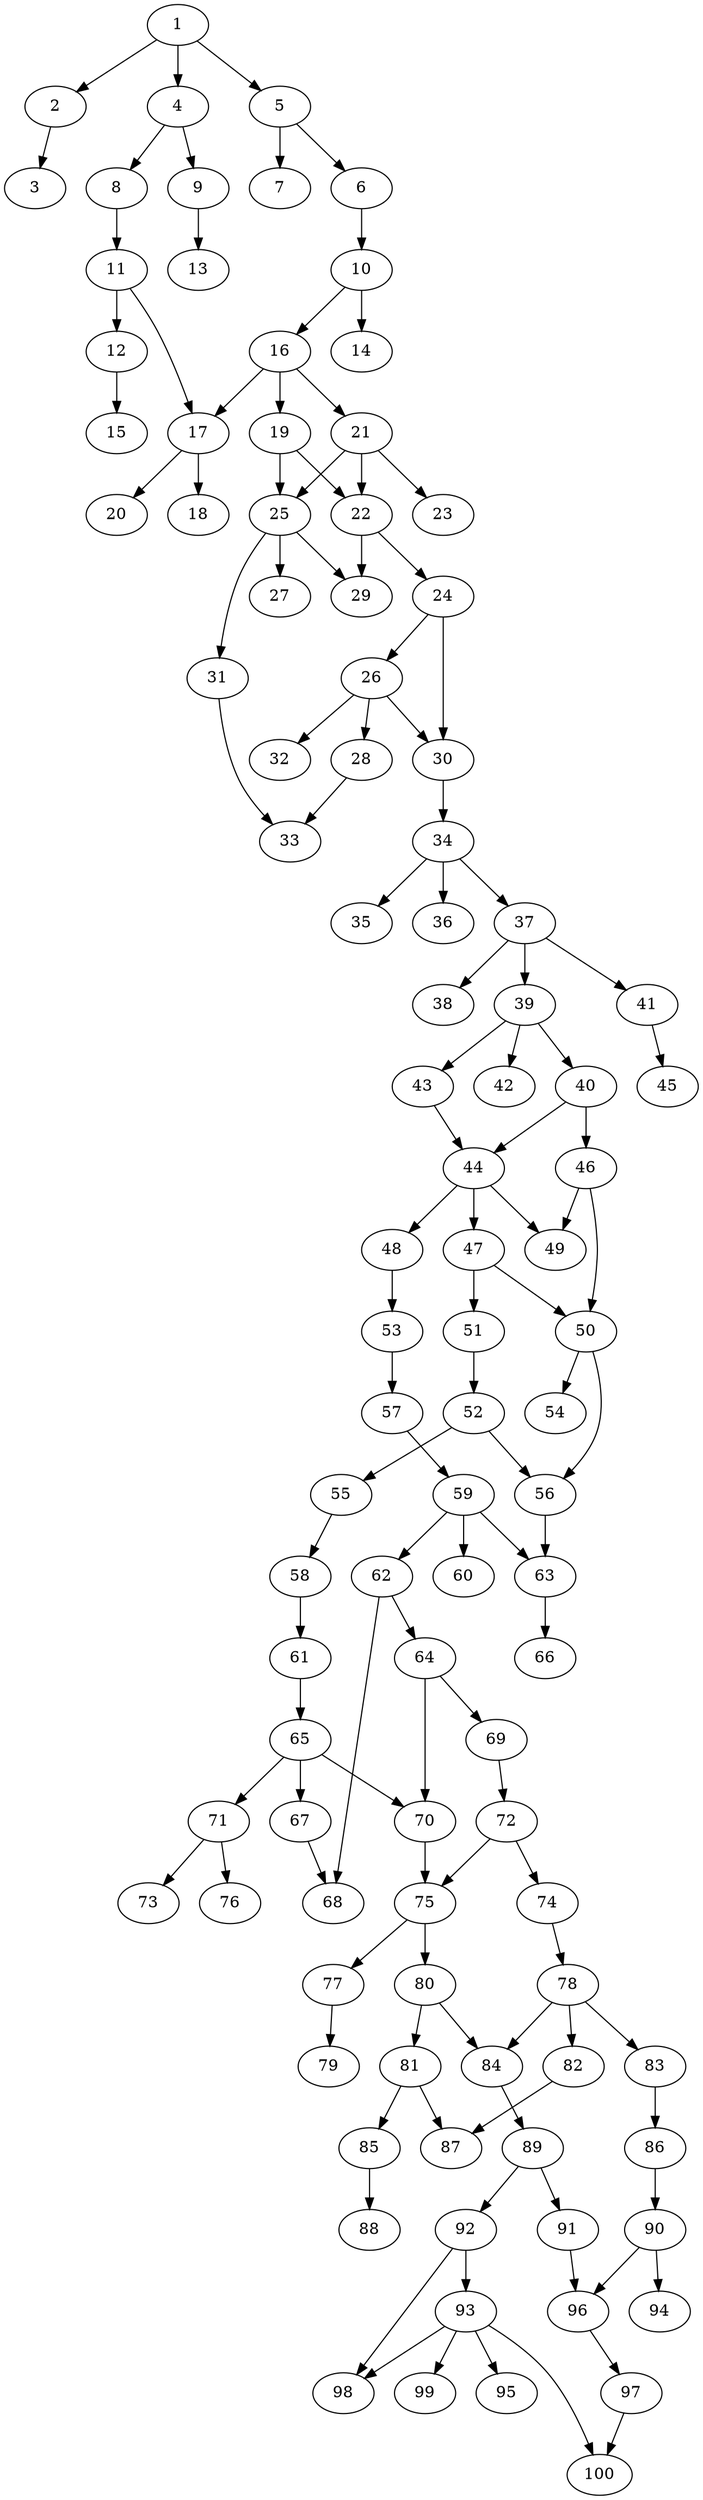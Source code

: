 // DAG automatically generated by daggen at Fri Aug  4 16:35:14 2017
// ./daggen --dot -n 100 --fat 0.2 --regular 0.8 --density 0.8 --jump 4 
digraph G {
  1 [size="782758", alpha="0.10"]
  1 -> 2 [size ="679"]
  1 -> 4 [size ="679"]
  1 -> 5 [size ="679"]
  2 [size="368293", alpha="0.13"]
  2 -> 3 [size ="411"]
  3 [size="1207875", alpha="0.11"]
  4 [size="4141", alpha="0.01"]
  4 -> 8 [size ="210"]
  4 -> 9 [size ="210"]
  5 [size="85437", alpha="0.10"]
  5 -> 6 [size ="134"]
  5 -> 7 [size ="134"]
  6 [size="8590", alpha="0.04"]
  6 -> 10 [size ="34"]
  7 [size="9635", alpha="0.10"]
  8 [size="68719", alpha="0.16"]
  8 -> 11 [size ="134"]
  9 [size="782758", alpha="0.18"]
  9 -> 13 [size ="679"]
  10 [size="549756", alpha="0.17"]
  10 -> 14 [size ="537"]
  10 -> 16 [size ="537"]
  11 [size="8590", alpha="0.15"]
  11 -> 12 [size ="34"]
  11 -> 17 [size ="34"]
  12 [size="254995", alpha="0.07"]
  12 -> 15 [size ="679"]
  13 [size="197733", alpha="0.13"]
  14 [size="13058", alpha="0.04"]
  15 [size="443465", alpha="0.17"]
  16 [size="428068", alpha="0.07"]
  16 -> 17 [size ="411"]
  16 -> 19 [size ="411"]
  16 -> 21 [size ="411"]
  17 [size="2460", alpha="0.01"]
  17 -> 18 [size ="75"]
  17 -> 20 [size ="75"]
  18 [size="2560", alpha="0.10"]
  19 [size="756", alpha="0.06"]
  19 -> 22 [size ="34"]
  19 -> 25 [size ="34"]
  20 [size="788", alpha="0.11"]
  21 [size="219684", alpha="0.09"]
  21 -> 22 [size ="537"]
  21 -> 23 [size ="537"]
  21 -> 25 [size ="537"]
  22 [size="1073742", alpha="0.20"]
  22 -> 24 [size ="839"]
  22 -> 29 [size ="839"]
  23 [size="134218", alpha="0.00"]
  24 [size="136031", alpha="0.20"]
  24 -> 26 [size ="134"]
  24 -> 30 [size ="134"]
  25 [size="213543", alpha="0.12"]
  25 -> 27 [size ="210"]
  25 -> 29 [size ="210"]
  25 -> 31 [size ="210"]
  26 [size="464545", alpha="0.18"]
  26 -> 28 [size ="411"]
  26 -> 30 [size ="411"]
  26 -> 32 [size ="411"]
  27 [size="1578", alpha="0.16"]
  28 [size="549756", alpha="0.07"]
  28 -> 33 [size ="537"]
  29 [size="710395", alpha="0.14"]
  30 [size="98623", alpha="0.19"]
  30 -> 34 [size ="75"]
  31 [size="1090", alpha="0.14"]
  31 -> 33 [size ="34"]
  32 [size="368293", alpha="0.04"]
  33 [size="905331", alpha="0.11"]
  34 [size="267671", alpha="0.04"]
  34 -> 35 [size ="411"]
  34 -> 36 [size ="411"]
  34 -> 37 [size ="411"]
  35 [size="899492", alpha="0.03"]
  36 [size="231928", alpha="0.17"]
  37 [size="86460", alpha="0.09"]
  37 -> 38 [size ="75"]
  37 -> 39 [size ="75"]
  37 -> 41 [size ="75"]
  38 [size="19256", alpha="0.16"]
  39 [size="21738", alpha="0.13"]
  39 -> 40 [size ="411"]
  39 -> 42 [size ="411"]
  39 -> 43 [size ="411"]
  40 [size="31820", alpha="0.08"]
  40 -> 44 [size ="34"]
  40 -> 46 [size ="34"]
  41 [size="68719", alpha="0.00"]
  41 -> 45 [size ="134"]
  42 [size="4896", alpha="0.14"]
  43 [size="549756", alpha="0.02"]
  43 -> 44 [size ="537"]
  44 [size="393478", alpha="0.04"]
  44 -> 47 [size ="302"]
  44 -> 48 [size ="302"]
  44 -> 49 [size ="302"]
  45 [size="207769", alpha="0.11"]
  46 [size="18497", alpha="0.12"]
  46 -> 49 [size ="537"]
  46 -> 50 [size ="537"]
  47 [size="35944", alpha="0.01"]
  47 -> 50 [size ="679"]
  47 -> 51 [size ="679"]
  48 [size="782758", alpha="0.09"]
  48 -> 53 [size ="679"]
  49 [size="3923", alpha="0.14"]
  50 [size="478870", alpha="0.13"]
  50 -> 54 [size ="537"]
  50 -> 56 [size ="537"]
  51 [size="8590", alpha="0.18"]
  51 -> 52 [size ="34"]
  52 [size="3644", alpha="0.10"]
  52 -> 55 [size ="302"]
  52 -> 56 [size ="302"]
  53 [size="368293", alpha="0.18"]
  53 -> 57 [size ="411"]
  54 [size="1260", alpha="0.09"]
  55 [size="4647", alpha="0.00"]
  55 -> 58 [size ="537"]
  56 [size="68719", alpha="0.13"]
  56 -> 63 [size ="134"]
  57 [size="3270", alpha="0.01"]
  57 -> 59 [size ="302"]
  58 [size="1297", alpha="0.18"]
  58 -> 61 [size ="34"]
  59 [size="117015", alpha="0.00"]
  59 -> 60 [size ="537"]
  59 -> 62 [size ="537"]
  59 -> 63 [size ="537"]
  60 [size="9973", alpha="0.04"]
  61 [size="1073742", alpha="0.11"]
  61 -> 65 [size ="839"]
  62 [size="368293", alpha="0.10"]
  62 -> 64 [size ="411"]
  62 -> 68 [size ="411"]
  63 [size="32282", alpha="0.15"]
  63 -> 66 [size ="134"]
  64 [size="134218", alpha="0.04"]
  64 -> 69 [size ="210"]
  64 -> 70 [size ="210"]
  65 [size="8590", alpha="0.15"]
  65 -> 67 [size ="34"]
  65 -> 70 [size ="34"]
  65 -> 71 [size ="34"]
  66 [size="8590", alpha="0.05"]
  67 [size="16212", alpha="0.06"]
  67 -> 68 [size ="411"]
  68 [size="23389", alpha="0.03"]
  69 [size="368293", alpha="0.07"]
  69 -> 72 [size ="411"]
  70 [size="6985", alpha="0.12"]
  70 -> 75 [size ="210"]
  71 [size="1073742", alpha="0.00"]
  71 -> 73 [size ="839"]
  71 -> 76 [size ="839"]
  72 [size="217314", alpha="0.12"]
  72 -> 74 [size ="679"]
  72 -> 75 [size ="679"]
  73 [size="368293", alpha="0.20"]
  74 [size="549756", alpha="0.18"]
  74 -> 78 [size ="537"]
  75 [size="673", alpha="0.17"]
  75 -> 77 [size ="75"]
  75 -> 80 [size ="75"]
  76 [size="134218", alpha="0.19"]
  77 [size="6902", alpha="0.13"]
  77 -> 79 [size ="302"]
  78 [size="17470", alpha="0.04"]
  78 -> 82 [size ="75"]
  78 -> 83 [size ="75"]
  78 -> 84 [size ="75"]
  79 [size="8590", alpha="0.16"]
  80 [size="28991", alpha="0.09"]
  80 -> 81 [size ="75"]
  80 -> 84 [size ="75"]
  81 [size="349193", alpha="0.19"]
  81 -> 85 [size ="302"]
  81 -> 87 [size ="302"]
  82 [size="21522", alpha="0.16"]
  82 -> 87 [size ="537"]
  83 [size="288771", alpha="0.20"]
  83 -> 86 [size ="679"]
  84 [size="20334", alpha="0.19"]
  84 -> 89 [size ="537"]
  85 [size="33101", alpha="0.08"]
  85 -> 88 [size ="839"]
  86 [size="22723", alpha="0.10"]
  86 -> 90 [size ="411"]
  87 [size="1036101", alpha="0.14"]
  88 [size="87277", alpha="0.04"]
  89 [size="118077", alpha="0.09"]
  89 -> 91 [size ="134"]
  89 -> 92 [size ="134"]
  90 [size="162888", alpha="0.06"]
  90 -> 94 [size ="134"]
  90 -> 96 [size ="134"]
  91 [size="219206", alpha="0.16"]
  91 -> 96 [size ="210"]
  92 [size="68719", alpha="0.00"]
  92 -> 93 [size ="134"]
  92 -> 98 [size ="134"]
  93 [size="257862", alpha="0.15"]
  93 -> 95 [size ="210"]
  93 -> 98 [size ="210"]
  93 -> 99 [size ="210"]
  93 -> 100 [size ="210"]
  94 [size="1073742", alpha="0.16"]
  95 [size="549756", alpha="0.00"]
  96 [size="8966", alpha="0.07"]
  96 -> 97 [size ="679"]
  97 [size="111450", alpha="0.16"]
  97 -> 100 [size ="134"]
  98 [size="941653", alpha="0.14"]
  99 [size="1589", alpha="0.13"]
  100 [size="134218", alpha="0.05"]
}
